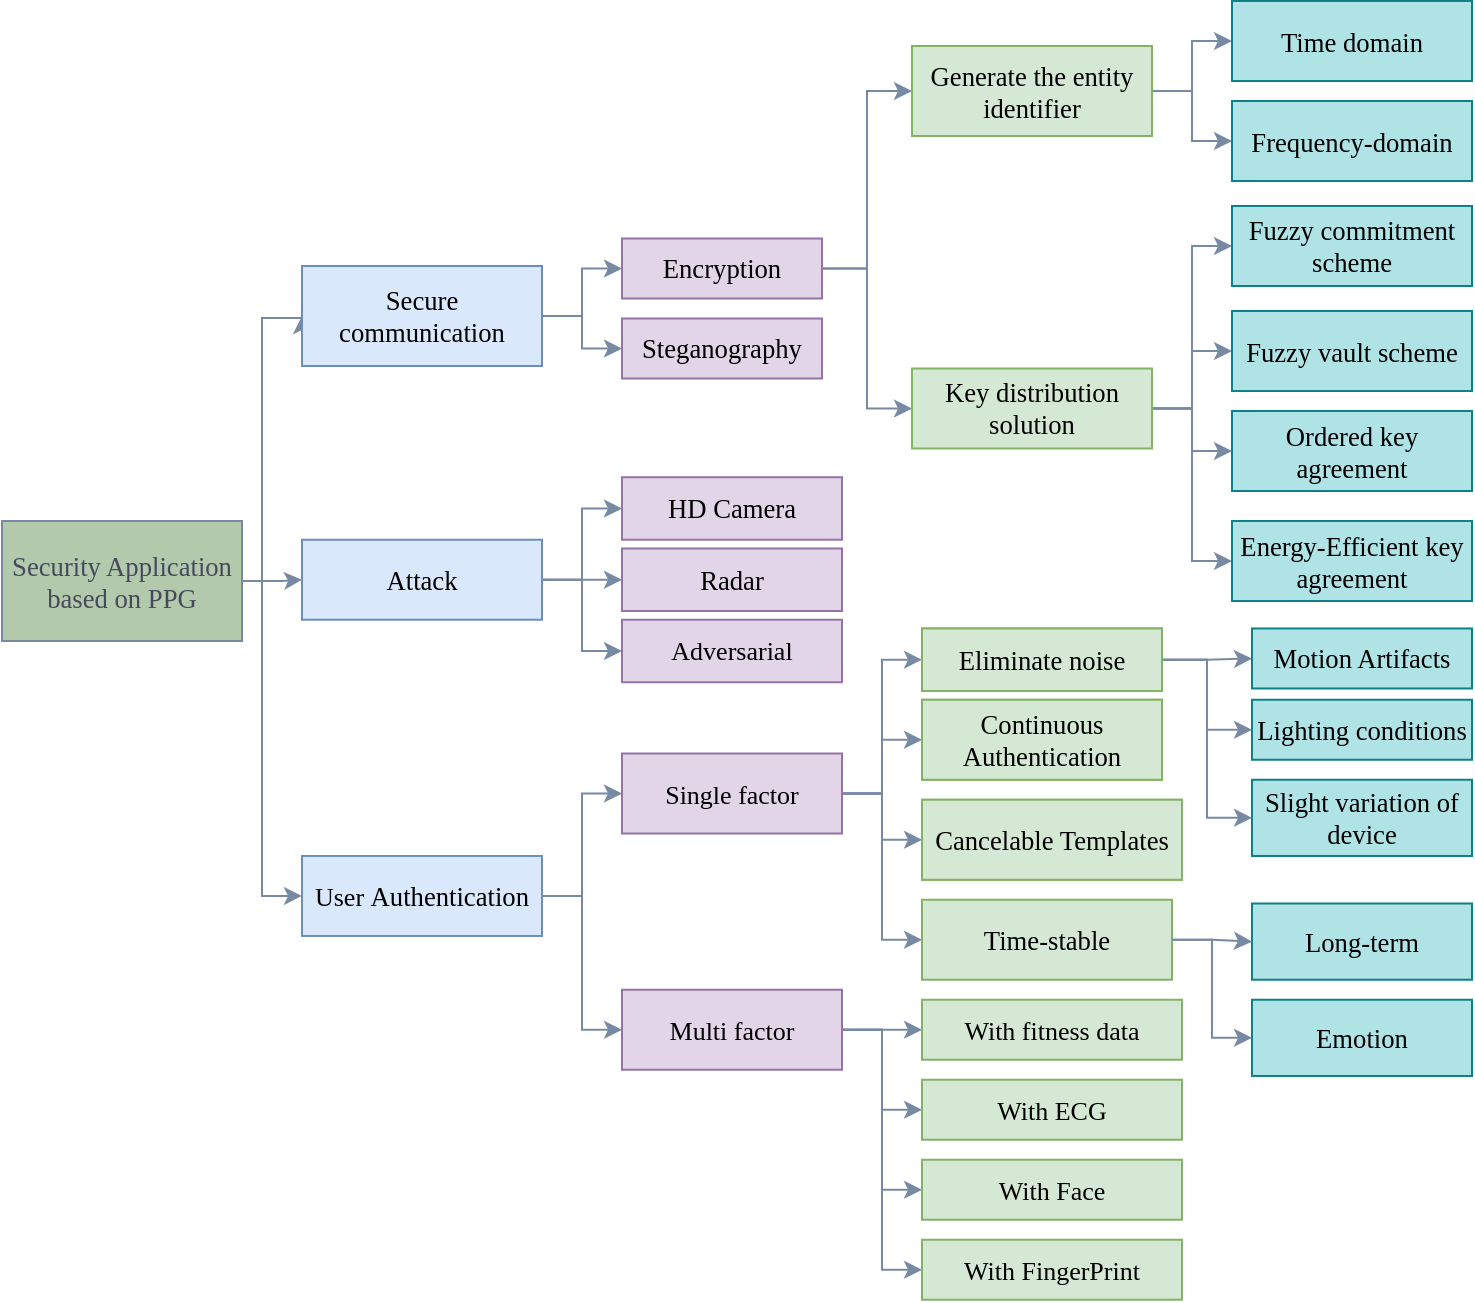 <mxfile version="14.6.13" type="github">
  <diagram id="R2lEEEUBdFMjLlhIrx00" name="Page-1">
    <mxGraphModel dx="1092" dy="716" grid="1" gridSize="10" guides="1" tooltips="1" connect="1" arrows="1" fold="1" page="1" pageScale="1" pageWidth="850" pageHeight="1100" math="0" shadow="0" extFonts="Permanent Marker^https://fonts.googleapis.com/css?family=Permanent+Marker">
      <root>
        <mxCell id="0" />
        <mxCell id="1" parent="0" />
        <mxCell id="hjBMN0ESbZGBYcGNyfqj-2" style="edgeStyle=orthogonalEdgeStyle;rounded=0;orthogonalLoop=1;jettySize=auto;html=1;entryX=0;entryY=0.5;entryDx=0;entryDy=0;fillColor=#B2C9AB;strokeColor=#788AA3;fontColor=#46495D;exitX=1;exitY=0.5;exitDx=0;exitDy=0;" parent="1" source="7kK_4Ma0JGCiKMvr0xMD-1" target="hjBMN0ESbZGBYcGNyfqj-1" edge="1">
          <mxGeometry relative="1" as="geometry">
            <Array as="points">
              <mxPoint x="210" y="398" />
              <mxPoint x="210" y="266" />
            </Array>
          </mxGeometry>
        </mxCell>
        <mxCell id="hjBMN0ESbZGBYcGNyfqj-5" style="edgeStyle=orthogonalEdgeStyle;rounded=0;orthogonalLoop=1;jettySize=auto;html=1;entryX=0;entryY=0.5;entryDx=0;entryDy=0;fillColor=#B2C9AB;strokeColor=#788AA3;fontColor=#46495D;" parent="1" source="7kK_4Ma0JGCiKMvr0xMD-1" target="hjBMN0ESbZGBYcGNyfqj-4" edge="1">
          <mxGeometry relative="1" as="geometry" />
        </mxCell>
        <mxCell id="hjBMN0ESbZGBYcGNyfqj-22" style="edgeStyle=orthogonalEdgeStyle;rounded=0;orthogonalLoop=1;jettySize=auto;html=1;fillColor=#B2C9AB;strokeColor=#788AA3;entryX=0;entryY=0.5;entryDx=0;entryDy=0;fontColor=#46495D;exitX=1;exitY=0.5;exitDx=0;exitDy=0;" parent="1" source="7kK_4Ma0JGCiKMvr0xMD-1" target="O8F0JCfiDlLxA4v2om1o-1" edge="1">
          <mxGeometry relative="1" as="geometry">
            <mxPoint x="175" y="470" as="targetPoint" />
            <Array as="points">
              <mxPoint x="210" y="398" />
              <mxPoint x="210" y="555" />
            </Array>
          </mxGeometry>
        </mxCell>
        <mxCell id="7kK_4Ma0JGCiKMvr0xMD-1" value="&lt;span style=&quot;font-size: 10pt&quot;&gt;&lt;font face=&quot;Times New Roman&quot;&gt;Security Application based on PPG&lt;/font&gt;&lt;/span&gt;" style="rounded=0;whiteSpace=wrap;html=1;fillColor=#B2C9AB;strokeColor=#788AA3;fontColor=#46495D;" parent="1" vertex="1">
          <mxGeometry x="80" y="367.5" width="120" height="60" as="geometry" />
        </mxCell>
        <mxCell id="hjBMN0ESbZGBYcGNyfqj-33" style="edgeStyle=orthogonalEdgeStyle;rounded=0;orthogonalLoop=1;jettySize=auto;html=1;entryX=0;entryY=0.5;entryDx=0;entryDy=0;fillColor=#B2C9AB;strokeColor=#788AA3;exitX=1;exitY=0.5;exitDx=0;exitDy=0;fontColor=#46495D;" parent="1" source="O8F0JCfiDlLxA4v2om1o-4" target="hjBMN0ESbZGBYcGNyfqj-32" edge="1">
          <mxGeometry relative="1" as="geometry">
            <mxPoint x="595" y="600.05" as="sourcePoint" />
          </mxGeometry>
        </mxCell>
        <mxCell id="hjBMN0ESbZGBYcGNyfqj-48" style="edgeStyle=orthogonalEdgeStyle;rounded=0;orthogonalLoop=1;jettySize=auto;html=1;entryX=0;entryY=0.5;entryDx=0;entryDy=0;fillColor=#B2C9AB;strokeColor=#788AA3;exitX=1;exitY=0.5;exitDx=0;exitDy=0;fontColor=#46495D;" parent="1" source="O8F0JCfiDlLxA4v2om1o-4" target="hjBMN0ESbZGBYcGNyfqj-47" edge="1">
          <mxGeometry relative="1" as="geometry">
            <mxPoint x="595" y="600.05" as="sourcePoint" />
          </mxGeometry>
        </mxCell>
        <mxCell id="hjBMN0ESbZGBYcGNyfqj-50" style="edgeStyle=orthogonalEdgeStyle;rounded=0;orthogonalLoop=1;jettySize=auto;html=1;entryX=0;entryY=0.5;entryDx=0;entryDy=0;fillColor=#B2C9AB;strokeColor=#788AA3;exitX=1;exitY=0.5;exitDx=0;exitDy=0;fontColor=#46495D;" parent="1" source="O8F0JCfiDlLxA4v2om1o-4" target="hjBMN0ESbZGBYcGNyfqj-49" edge="1">
          <mxGeometry relative="1" as="geometry">
            <mxPoint x="595" y="600.05" as="sourcePoint" />
          </mxGeometry>
        </mxCell>
        <mxCell id="hjBMN0ESbZGBYcGNyfqj-52" style="edgeStyle=orthogonalEdgeStyle;rounded=0;orthogonalLoop=1;jettySize=auto;html=1;entryX=0;entryY=0.5;entryDx=0;entryDy=0;fillColor=#B2C9AB;strokeColor=#788AA3;exitX=1;exitY=0.5;exitDx=0;exitDy=0;fontColor=#46495D;" parent="1" source="O8F0JCfiDlLxA4v2om1o-4" target="hjBMN0ESbZGBYcGNyfqj-51" edge="1">
          <mxGeometry relative="1" as="geometry">
            <mxPoint x="595" y="600.05" as="sourcePoint" />
          </mxGeometry>
        </mxCell>
        <mxCell id="hjBMN0ESbZGBYcGNyfqj-8" style="edgeStyle=orthogonalEdgeStyle;rounded=0;orthogonalLoop=1;jettySize=auto;html=1;entryX=0;entryY=0.5;entryDx=0;entryDy=0;fillColor=#B2C9AB;strokeColor=#788AA3;fontColor=#46495D;" parent="1" source="hjBMN0ESbZGBYcGNyfqj-1" target="hjBMN0ESbZGBYcGNyfqj-6" edge="1">
          <mxGeometry relative="1" as="geometry" />
        </mxCell>
        <mxCell id="hjBMN0ESbZGBYcGNyfqj-9" style="edgeStyle=orthogonalEdgeStyle;rounded=0;orthogonalLoop=1;jettySize=auto;html=1;entryX=0;entryY=0.5;entryDx=0;entryDy=0;fillColor=#B2C9AB;strokeColor=#788AA3;fontColor=#46495D;" parent="1" source="hjBMN0ESbZGBYcGNyfqj-1" target="hjBMN0ESbZGBYcGNyfqj-7" edge="1">
          <mxGeometry relative="1" as="geometry" />
        </mxCell>
        <mxCell id="hjBMN0ESbZGBYcGNyfqj-1" value="&lt;span style=&quot;font-size: 10pt&quot;&gt;&lt;font face=&quot;Times New Roman&quot;&gt;Secure communication&lt;/font&gt;&lt;/span&gt;" style="rounded=0;whiteSpace=wrap;html=1;fillColor=#dae8fc;strokeColor=#6c8ebf;" parent="1" vertex="1">
          <mxGeometry x="230" y="240" width="120" height="50" as="geometry" />
        </mxCell>
        <mxCell id="hjBMN0ESbZGBYcGNyfqj-27" style="edgeStyle=orthogonalEdgeStyle;rounded=0;orthogonalLoop=1;jettySize=auto;html=1;entryX=0;entryY=0.5;entryDx=0;entryDy=0;fillColor=#B2C9AB;strokeColor=#788AA3;fontColor=#46495D;" parent="1" source="hjBMN0ESbZGBYcGNyfqj-4" target="hjBMN0ESbZGBYcGNyfqj-26" edge="1">
          <mxGeometry relative="1" as="geometry" />
        </mxCell>
        <mxCell id="hjBMN0ESbZGBYcGNyfqj-29" style="edgeStyle=orthogonalEdgeStyle;rounded=0;orthogonalLoop=1;jettySize=auto;html=1;entryX=0;entryY=0.5;entryDx=0;entryDy=0;fillColor=#B2C9AB;strokeColor=#788AA3;fontColor=#46495D;" parent="1" source="hjBMN0ESbZGBYcGNyfqj-4" target="hjBMN0ESbZGBYcGNyfqj-28" edge="1">
          <mxGeometry relative="1" as="geometry" />
        </mxCell>
        <mxCell id="O8F0JCfiDlLxA4v2om1o-23" style="edgeStyle=orthogonalEdgeStyle;rounded=0;orthogonalLoop=1;jettySize=auto;html=1;entryX=0;entryY=0.5;entryDx=0;entryDy=0;fillColor=#B2C9AB;strokeColor=#788AA3;fontColor=#46495D;" parent="1" source="hjBMN0ESbZGBYcGNyfqj-4" target="hjBMN0ESbZGBYcGNyfqj-23" edge="1">
          <mxGeometry relative="1" as="geometry" />
        </mxCell>
        <mxCell id="hjBMN0ESbZGBYcGNyfqj-4" value="&lt;span style=&quot;font-family: &amp;#34;noto_regular&amp;#34; ; font-size: 10pt&quot;&gt;Attack&lt;/span&gt;" style="rounded=0;whiteSpace=wrap;html=1;fillColor=#dae8fc;strokeColor=#6c8ebf;" parent="1" vertex="1">
          <mxGeometry x="230" y="376.87" width="120" height="40" as="geometry" />
        </mxCell>
        <mxCell id="hjBMN0ESbZGBYcGNyfqj-12" style="edgeStyle=orthogonalEdgeStyle;rounded=0;orthogonalLoop=1;jettySize=auto;html=1;entryX=0;entryY=0.5;entryDx=0;entryDy=0;fillColor=#B2C9AB;strokeColor=#788AA3;fontColor=#46495D;" parent="1" source="hjBMN0ESbZGBYcGNyfqj-6" target="hjBMN0ESbZGBYcGNyfqj-10" edge="1">
          <mxGeometry relative="1" as="geometry" />
        </mxCell>
        <mxCell id="hjBMN0ESbZGBYcGNyfqj-13" style="edgeStyle=orthogonalEdgeStyle;rounded=0;orthogonalLoop=1;jettySize=auto;html=1;entryX=0;entryY=0.5;entryDx=0;entryDy=0;fillColor=#B2C9AB;strokeColor=#788AA3;fontColor=#46495D;" parent="1" source="hjBMN0ESbZGBYcGNyfqj-6" target="hjBMN0ESbZGBYcGNyfqj-11" edge="1">
          <mxGeometry relative="1" as="geometry" />
        </mxCell>
        <mxCell id="hjBMN0ESbZGBYcGNyfqj-6" value="&lt;span style=&quot;font-family: &amp;#34;noto_regular&amp;#34; ; font-size: 10pt&quot;&gt;Encryption&lt;/span&gt;" style="rounded=0;whiteSpace=wrap;html=1;fillColor=#e1d5e7;strokeColor=#9673a6;" parent="1" vertex="1">
          <mxGeometry x="390" y="226.25" width="100" height="30" as="geometry" />
        </mxCell>
        <mxCell id="hjBMN0ESbZGBYcGNyfqj-7" value="&lt;span style=&quot;font-family: &amp;#34;noto_regular&amp;#34; ; font-size: 10pt&quot;&gt;Steganography&lt;/span&gt;" style="rounded=0;whiteSpace=wrap;html=1;fillColor=#e1d5e7;strokeColor=#9673a6;" parent="1" vertex="1">
          <mxGeometry x="390" y="266.25" width="100" height="30" as="geometry" />
        </mxCell>
        <mxCell id="O8F0JCfiDlLxA4v2om1o-10" style="edgeStyle=orthogonalEdgeStyle;rounded=0;orthogonalLoop=1;jettySize=auto;html=1;entryX=0;entryY=0.5;entryDx=0;entryDy=0;fillColor=#B2C9AB;strokeColor=#788AA3;fontColor=#46495D;" parent="1" source="hjBMN0ESbZGBYcGNyfqj-10" target="O8F0JCfiDlLxA4v2om1o-11" edge="1">
          <mxGeometry relative="1" as="geometry">
            <mxPoint x="680" y="130" as="targetPoint" />
          </mxGeometry>
        </mxCell>
        <mxCell id="O8F0JCfiDlLxA4v2om1o-13" style="edgeStyle=orthogonalEdgeStyle;rounded=0;orthogonalLoop=1;jettySize=auto;html=1;entryX=0;entryY=0.5;entryDx=0;entryDy=0;fillColor=#B2C9AB;strokeColor=#788AA3;fontColor=#46495D;" parent="1" source="hjBMN0ESbZGBYcGNyfqj-10" target="O8F0JCfiDlLxA4v2om1o-12" edge="1">
          <mxGeometry relative="1" as="geometry" />
        </mxCell>
        <mxCell id="hjBMN0ESbZGBYcGNyfqj-10" value="&lt;span style=&quot;font-family: &amp;#34;noto_regular&amp;#34; ; font-size: 10pt&quot;&gt;Generate the entity identifier&lt;/span&gt;" style="rounded=0;whiteSpace=wrap;html=1;fillColor=#d5e8d4;strokeColor=#82b366;" parent="1" vertex="1">
          <mxGeometry x="535" y="130" width="120" height="45" as="geometry" />
        </mxCell>
        <mxCell id="hjBMN0ESbZGBYcGNyfqj-18" style="edgeStyle=orthogonalEdgeStyle;rounded=0;orthogonalLoop=1;jettySize=auto;html=1;entryX=0;entryY=0.5;entryDx=0;entryDy=0;fillColor=#B2C9AB;strokeColor=#788AA3;fontColor=#46495D;" parent="1" source="hjBMN0ESbZGBYcGNyfqj-11" target="hjBMN0ESbZGBYcGNyfqj-14" edge="1">
          <mxGeometry relative="1" as="geometry" />
        </mxCell>
        <mxCell id="hjBMN0ESbZGBYcGNyfqj-19" style="edgeStyle=orthogonalEdgeStyle;rounded=0;orthogonalLoop=1;jettySize=auto;html=1;fillColor=#B2C9AB;strokeColor=#788AA3;entryX=0;entryY=0.5;entryDx=0;entryDy=0;fontColor=#46495D;" parent="1" source="hjBMN0ESbZGBYcGNyfqj-11" target="hjBMN0ESbZGBYcGNyfqj-15" edge="1">
          <mxGeometry relative="1" as="geometry" />
        </mxCell>
        <mxCell id="hjBMN0ESbZGBYcGNyfqj-20" style="edgeStyle=orthogonalEdgeStyle;rounded=0;orthogonalLoop=1;jettySize=auto;html=1;entryX=0;entryY=0.5;entryDx=0;entryDy=0;fillColor=#B2C9AB;strokeColor=#788AA3;fontColor=#46495D;" parent="1" source="hjBMN0ESbZGBYcGNyfqj-11" target="hjBMN0ESbZGBYcGNyfqj-16" edge="1">
          <mxGeometry relative="1" as="geometry" />
        </mxCell>
        <mxCell id="hjBMN0ESbZGBYcGNyfqj-21" style="edgeStyle=orthogonalEdgeStyle;rounded=0;orthogonalLoop=1;jettySize=auto;html=1;entryX=0;entryY=0.5;entryDx=0;entryDy=0;fillColor=#B2C9AB;strokeColor=#788AA3;fontColor=#46495D;" parent="1" source="hjBMN0ESbZGBYcGNyfqj-11" target="hjBMN0ESbZGBYcGNyfqj-17" edge="1">
          <mxGeometry relative="1" as="geometry" />
        </mxCell>
        <mxCell id="hjBMN0ESbZGBYcGNyfqj-11" value="&lt;span style=&quot;font-family: &amp;#34;noto_regular&amp;#34; ; font-size: 10pt&quot;&gt;Key distribution solution&lt;/span&gt;" style="rounded=0;whiteSpace=wrap;html=1;fillColor=#d5e8d4;strokeColor=#82b366;" parent="1" vertex="1">
          <mxGeometry x="535" y="291.25" width="120" height="40" as="geometry" />
        </mxCell>
        <mxCell id="hjBMN0ESbZGBYcGNyfqj-14" value="&lt;span style=&quot;font-size: 10pt&quot;&gt;&lt;font face=&quot;Times New Roman&quot;&gt;Fuzzy commitment scheme&lt;/font&gt;&lt;/span&gt;" style="rounded=0;whiteSpace=wrap;html=1;fillColor=#b0e3e6;strokeColor=#0e8088;" parent="1" vertex="1">
          <mxGeometry x="695" y="210" width="120" height="40" as="geometry" />
        </mxCell>
        <mxCell id="hjBMN0ESbZGBYcGNyfqj-15" value="&lt;span style=&quot;font-family: &amp;#34;noto_regular&amp;#34; ; font-size: 10pt&quot;&gt;Fuzzy vault scheme&lt;/span&gt;" style="rounded=0;whiteSpace=wrap;html=1;fillColor=#b0e3e6;strokeColor=#0e8088;" parent="1" vertex="1">
          <mxGeometry x="695" y="262.5" width="120" height="40" as="geometry" />
        </mxCell>
        <mxCell id="hjBMN0ESbZGBYcGNyfqj-16" value="&lt;span style=&quot;font-size: 10pt&quot;&gt;&lt;font face=&quot;Times New Roman&quot;&gt;Ordered key agreement&lt;/font&gt;&lt;/span&gt;" style="rounded=0;whiteSpace=wrap;html=1;fillColor=#b0e3e6;strokeColor=#0e8088;" parent="1" vertex="1">
          <mxGeometry x="695" y="312.5" width="120" height="40" as="geometry" />
        </mxCell>
        <mxCell id="hjBMN0ESbZGBYcGNyfqj-17" value="&lt;span style=&quot;font-family: &amp;#34;noto_regular&amp;#34; ; font-size: 10pt&quot;&gt;Energy-Efficient key agreement&lt;/span&gt;" style="rounded=0;whiteSpace=wrap;html=1;fillColor=#b0e3e6;strokeColor=#0e8088;" parent="1" vertex="1">
          <mxGeometry x="695" y="367.5" width="120" height="40" as="geometry" />
        </mxCell>
        <mxCell id="hjBMN0ESbZGBYcGNyfqj-23" value="&lt;span style=&quot;font-family: &amp;#34;noto_regular&amp;#34; ; font-size: 10pt&quot;&gt;HD Camera&lt;/span&gt;" style="rounded=0;whiteSpace=wrap;html=1;fillColor=#e1d5e7;strokeColor=#9673a6;" parent="1" vertex="1">
          <mxGeometry x="390" y="345.62" width="110" height="31.25" as="geometry" />
        </mxCell>
        <mxCell id="hjBMN0ESbZGBYcGNyfqj-26" value="&lt;span style=&quot;font-family: &amp;#34;noto_regular&amp;#34; ; font-size: 10pt&quot;&gt;Radar&lt;/span&gt;" style="rounded=0;whiteSpace=wrap;html=1;fillColor=#e1d5e7;strokeColor=#9673a6;" parent="1" vertex="1">
          <mxGeometry x="390" y="381.25" width="110" height="31.25" as="geometry" />
        </mxCell>
        <mxCell id="hjBMN0ESbZGBYcGNyfqj-28" value="&lt;span style=&quot;font-family: &amp;#34;times new roman&amp;#34; ; font-size: 13px ; text-align: left&quot;&gt;Adversarial &lt;/span&gt;" style="rounded=0;whiteSpace=wrap;html=1;fillColor=#e1d5e7;strokeColor=#9673a6;" parent="1" vertex="1">
          <mxGeometry x="390" y="416.87" width="110" height="31.25" as="geometry" />
        </mxCell>
        <mxCell id="hjBMN0ESbZGBYcGNyfqj-32" value="&lt;span style=&quot;font-family: &amp;#34;noto_regular&amp;#34; ; font-size: 10pt&quot;&gt;Eliminate noise&lt;/span&gt;" style="rounded=0;whiteSpace=wrap;html=1;fillColor=#d5e8d4;strokeColor=#82b366;" parent="1" vertex="1">
          <mxGeometry x="540" y="421.24" width="120" height="31.25" as="geometry" />
        </mxCell>
        <mxCell id="hjBMN0ESbZGBYcGNyfqj-42" style="edgeStyle=orthogonalEdgeStyle;rounded=0;orthogonalLoop=1;jettySize=auto;html=1;entryX=0;entryY=0.5;entryDx=0;entryDy=0;fillColor=#B2C9AB;strokeColor=#788AA3;exitX=1;exitY=0.5;exitDx=0;exitDy=0;fontColor=#46495D;" parent="1" source="hjBMN0ESbZGBYcGNyfqj-32" target="hjBMN0ESbZGBYcGNyfqj-41" edge="1">
          <mxGeometry relative="1" as="geometry">
            <mxPoint x="695" y="569.995" as="sourcePoint" />
          </mxGeometry>
        </mxCell>
        <mxCell id="hjBMN0ESbZGBYcGNyfqj-44" style="edgeStyle=orthogonalEdgeStyle;rounded=0;orthogonalLoop=1;jettySize=auto;html=1;entryX=0;entryY=0.5;entryDx=0;entryDy=0;fillColor=#B2C9AB;strokeColor=#788AA3;exitX=1;exitY=0.5;exitDx=0;exitDy=0;fontColor=#46495D;" parent="1" source="hjBMN0ESbZGBYcGNyfqj-32" target="hjBMN0ESbZGBYcGNyfqj-43" edge="1">
          <mxGeometry relative="1" as="geometry">
            <mxPoint x="695" y="569.995" as="sourcePoint" />
          </mxGeometry>
        </mxCell>
        <mxCell id="hjBMN0ESbZGBYcGNyfqj-46" style="edgeStyle=orthogonalEdgeStyle;rounded=0;orthogonalLoop=1;jettySize=auto;html=1;entryX=0;entryY=0.5;entryDx=0;entryDy=0;fillColor=#B2C9AB;strokeColor=#788AA3;exitX=1;exitY=0.5;exitDx=0;exitDy=0;fontColor=#46495D;" parent="1" source="hjBMN0ESbZGBYcGNyfqj-32" target="hjBMN0ESbZGBYcGNyfqj-45" edge="1">
          <mxGeometry relative="1" as="geometry">
            <mxPoint x="695" y="569.995" as="sourcePoint" />
          </mxGeometry>
        </mxCell>
        <mxCell id="hjBMN0ESbZGBYcGNyfqj-41" value="&lt;font face=&quot;noto_regular&quot;&gt;&lt;span style=&quot;font-size: 13.333px&quot;&gt;Motion Artifacts&lt;/span&gt;&lt;/font&gt;" style="rounded=0;whiteSpace=wrap;html=1;fillColor=#b0e3e6;strokeColor=#0e8088;" parent="1" vertex="1">
          <mxGeometry x="705" y="421.24" width="110" height="30" as="geometry" />
        </mxCell>
        <mxCell id="hjBMN0ESbZGBYcGNyfqj-43" value="&lt;font face=&quot;noto_regular&quot;&gt;&lt;span style=&quot;font-size: 13.333px&quot;&gt;Lighting conditions&lt;/span&gt;&lt;/font&gt;" style="rounded=0;whiteSpace=wrap;html=1;fillColor=#b0e3e6;strokeColor=#0e8088;" parent="1" vertex="1">
          <mxGeometry x="705" y="456.87" width="110" height="30" as="geometry" />
        </mxCell>
        <mxCell id="hjBMN0ESbZGBYcGNyfqj-45" value="&lt;font face=&quot;noto_regular&quot;&gt;&lt;span style=&quot;font-size: 13.333px&quot;&gt;Slight variation of device&lt;/span&gt;&lt;/font&gt;" style="rounded=0;whiteSpace=wrap;html=1;fillColor=#b0e3e6;strokeColor=#0e8088;" parent="1" vertex="1">
          <mxGeometry x="705" y="496.87" width="110" height="38.12" as="geometry" />
        </mxCell>
        <mxCell id="hjBMN0ESbZGBYcGNyfqj-47" value="&lt;span style=&quot;font-family: &amp;#34;noto_regular&amp;#34; ; font-size: 10pt&quot;&gt;Continuous Authentication&lt;/span&gt;" style="rounded=0;whiteSpace=wrap;html=1;fillColor=#d5e8d4;strokeColor=#82b366;" parent="1" vertex="1">
          <mxGeometry x="540" y="456.87" width="120" height="40" as="geometry" />
        </mxCell>
        <mxCell id="hjBMN0ESbZGBYcGNyfqj-49" value="&lt;span style=&quot;font-family: &amp;#34;noto_regular&amp;#34; ; font-size: 10pt&quot;&gt;Cancelable Templates&lt;/span&gt;" style="rounded=0;whiteSpace=wrap;html=1;fillColor=#d5e8d4;strokeColor=#82b366;" parent="1" vertex="1">
          <mxGeometry x="540" y="506.87" width="130" height="40" as="geometry" />
        </mxCell>
        <mxCell id="hjBMN0ESbZGBYcGNyfqj-51" value="&lt;p&gt;&lt;font face=&quot;noto_regular&quot;&gt;&lt;span style=&quot;font-size: 13.333px&quot;&gt;Time-stable&lt;/span&gt;&lt;/font&gt;&lt;br&gt;&lt;/p&gt;" style="rounded=0;whiteSpace=wrap;html=1;fillColor=#d5e8d4;strokeColor=#82b366;" parent="1" vertex="1">
          <mxGeometry x="540" y="556.87" width="125" height="40" as="geometry" />
        </mxCell>
        <mxCell id="O8F0JCfiDlLxA4v2om1o-5" style="edgeStyle=orthogonalEdgeStyle;rounded=0;orthogonalLoop=1;jettySize=auto;html=1;entryX=0;entryY=0.5;entryDx=0;entryDy=0;fillColor=#B2C9AB;strokeColor=#788AA3;fontColor=#46495D;" parent="1" source="O8F0JCfiDlLxA4v2om1o-1" target="O8F0JCfiDlLxA4v2om1o-4" edge="1">
          <mxGeometry relative="1" as="geometry" />
        </mxCell>
        <mxCell id="O8F0JCfiDlLxA4v2om1o-7" style="edgeStyle=orthogonalEdgeStyle;rounded=0;orthogonalLoop=1;jettySize=auto;html=1;entryX=0;entryY=0.5;entryDx=0;entryDy=0;fillColor=#B2C9AB;strokeColor=#788AA3;fontColor=#46495D;" parent="1" source="O8F0JCfiDlLxA4v2om1o-1" target="O8F0JCfiDlLxA4v2om1o-6" edge="1">
          <mxGeometry relative="1" as="geometry" />
        </mxCell>
        <mxCell id="O8F0JCfiDlLxA4v2om1o-1" value="&lt;font face=&quot;Times New Roman&quot;&gt;User&amp;nbsp;&lt;span style=&quot;font-size: 10pt&quot;&gt;Authentication&lt;/span&gt;&lt;/font&gt;" style="rounded=0;whiteSpace=wrap;html=1;fontSize=13;fillColor=#dae8fc;strokeColor=#6c8ebf;" parent="1" vertex="1">
          <mxGeometry x="230" y="534.99" width="120" height="40" as="geometry" />
        </mxCell>
        <mxCell id="O8F0JCfiDlLxA4v2om1o-4" value="&lt;font face=&quot;Times New Roman&quot;&gt;Single factor&lt;/font&gt;" style="rounded=0;whiteSpace=wrap;html=1;fontSize=13;fillColor=#e1d5e7;strokeColor=#9673a6;" parent="1" vertex="1">
          <mxGeometry x="390" y="483.75" width="110" height="40" as="geometry" />
        </mxCell>
        <mxCell id="O8F0JCfiDlLxA4v2om1o-15" value="" style="edgeStyle=orthogonalEdgeStyle;rounded=0;orthogonalLoop=1;jettySize=auto;html=1;fillColor=#B2C9AB;strokeColor=#788AA3;fontColor=#46495D;" parent="1" source="O8F0JCfiDlLxA4v2om1o-6" target="O8F0JCfiDlLxA4v2om1o-14" edge="1">
          <mxGeometry relative="1" as="geometry" />
        </mxCell>
        <mxCell id="O8F0JCfiDlLxA4v2om1o-19" style="edgeStyle=orthogonalEdgeStyle;rounded=0;orthogonalLoop=1;jettySize=auto;html=1;entryX=0;entryY=0.5;entryDx=0;entryDy=0;fillColor=#B2C9AB;strokeColor=#788AA3;fontColor=#46495D;" parent="1" source="O8F0JCfiDlLxA4v2om1o-6" target="O8F0JCfiDlLxA4v2om1o-16" edge="1">
          <mxGeometry relative="1" as="geometry" />
        </mxCell>
        <mxCell id="O8F0JCfiDlLxA4v2om1o-20" style="edgeStyle=orthogonalEdgeStyle;rounded=0;orthogonalLoop=1;jettySize=auto;html=1;entryX=0;entryY=0.5;entryDx=0;entryDy=0;fillColor=#B2C9AB;strokeColor=#788AA3;fontColor=#46495D;" parent="1" source="O8F0JCfiDlLxA4v2om1o-6" target="O8F0JCfiDlLxA4v2om1o-17" edge="1">
          <mxGeometry relative="1" as="geometry" />
        </mxCell>
        <mxCell id="O8F0JCfiDlLxA4v2om1o-21" style="edgeStyle=orthogonalEdgeStyle;rounded=0;orthogonalLoop=1;jettySize=auto;html=1;entryX=0;entryY=0.5;entryDx=0;entryDy=0;fillColor=#B2C9AB;strokeColor=#788AA3;fontColor=#46495D;" parent="1" source="O8F0JCfiDlLxA4v2om1o-6" target="O8F0JCfiDlLxA4v2om1o-18" edge="1">
          <mxGeometry relative="1" as="geometry" />
        </mxCell>
        <mxCell id="O8F0JCfiDlLxA4v2om1o-6" value="&lt;font face=&quot;Times New Roman&quot;&gt;Multi factor&lt;/font&gt;" style="rounded=0;whiteSpace=wrap;html=1;fontSize=13;fillColor=#e1d5e7;strokeColor=#9673a6;" parent="1" vertex="1">
          <mxGeometry x="390" y="601.87" width="110" height="40" as="geometry" />
        </mxCell>
        <mxCell id="O8F0JCfiDlLxA4v2om1o-11" value="&lt;font face=&quot;Times New Roman&quot;&gt;&lt;span style=&quot;font-size: 10pt&quot;&gt;Time &lt;/span&gt;&lt;span style=&quot;font-size: 13.333px&quot;&gt;domain&lt;/span&gt;&lt;br&gt;&lt;/font&gt;" style="rounded=0;whiteSpace=wrap;html=1;fillColor=#b0e3e6;strokeColor=#0e8088;" parent="1" vertex="1">
          <mxGeometry x="695" y="107.5" width="120" height="40" as="geometry" />
        </mxCell>
        <mxCell id="O8F0JCfiDlLxA4v2om1o-12" value="&lt;font face=&quot;Times New Roman&quot;&gt;&lt;span style=&quot;font-size: 13.333px&quot;&gt;Frequency-domain&lt;/span&gt;&lt;br&gt;&lt;/font&gt;" style="rounded=0;whiteSpace=wrap;html=1;fillColor=#b0e3e6;strokeColor=#0e8088;" parent="1" vertex="1">
          <mxGeometry x="695" y="157.5" width="120" height="40" as="geometry" />
        </mxCell>
        <mxCell id="O8F0JCfiDlLxA4v2om1o-14" value="&lt;font face=&quot;Times New Roman&quot;&gt;With&amp;nbsp;fitness data&lt;/font&gt;" style="whiteSpace=wrap;html=1;rounded=0;fontSize=13;strokeColor=#82b366;fillColor=#d5e8d4;" parent="1" vertex="1">
          <mxGeometry x="540" y="606.87" width="130" height="30" as="geometry" />
        </mxCell>
        <mxCell id="O8F0JCfiDlLxA4v2om1o-16" value="&lt;font face=&quot;Times New Roman&quot;&gt;With&amp;nbsp;ECG&lt;/font&gt;" style="whiteSpace=wrap;html=1;rounded=0;fontSize=13;strokeColor=#82b366;fillColor=#d5e8d4;" parent="1" vertex="1">
          <mxGeometry x="540" y="646.87" width="130" height="30" as="geometry" />
        </mxCell>
        <mxCell id="O8F0JCfiDlLxA4v2om1o-17" value="&lt;font face=&quot;Times New Roman&quot;&gt;With&amp;nbsp;Face&lt;/font&gt;" style="whiteSpace=wrap;html=1;rounded=0;fontSize=13;strokeColor=#82b366;fillColor=#d5e8d4;" parent="1" vertex="1">
          <mxGeometry x="540" y="686.87" width="130" height="30" as="geometry" />
        </mxCell>
        <mxCell id="O8F0JCfiDlLxA4v2om1o-18" value="&lt;font face=&quot;Times New Roman&quot;&gt;With&amp;nbsp;FingerPrint&lt;/font&gt;" style="whiteSpace=wrap;html=1;rounded=0;fontSize=13;strokeColor=#82b366;fillColor=#d5e8d4;" parent="1" vertex="1">
          <mxGeometry x="540" y="726.87" width="130" height="30" as="geometry" />
        </mxCell>
        <mxCell id="O8F0JCfiDlLxA4v2om1o-26" value="&lt;span style=&quot;font-family: &amp;#34;noto_regular&amp;#34; ; font-size: 10pt&quot;&gt;Eliminate noise&lt;/span&gt;" style="rounded=0;whiteSpace=wrap;html=1;fillColor=#d5e8d4;strokeColor=#82b366;" parent="1" vertex="1">
          <mxGeometry x="540" y="421.24" width="120" height="31.25" as="geometry" />
        </mxCell>
        <mxCell id="O8F0JCfiDlLxA4v2om1o-27" value="&lt;span style=&quot;font-family: &amp;#34;noto_regular&amp;#34; ; font-size: 10pt&quot;&gt;Continuous Authentication&lt;/span&gt;" style="rounded=0;whiteSpace=wrap;html=1;fillColor=#d5e8d4;strokeColor=#82b366;" parent="1" vertex="1">
          <mxGeometry x="540" y="456.87" width="120" height="40" as="geometry" />
        </mxCell>
        <mxCell id="O8F0JCfiDlLxA4v2om1o-28" value="&lt;span style=&quot;font-family: &amp;#34;noto_regular&amp;#34; ; font-size: 10pt&quot;&gt;Cancelable Templates&lt;/span&gt;" style="rounded=0;whiteSpace=wrap;html=1;fillColor=#d5e8d4;strokeColor=#82b366;" parent="1" vertex="1">
          <mxGeometry x="540" y="506.87" width="130" height="40" as="geometry" />
        </mxCell>
        <mxCell id="9mRMOqYm-txZokKRFZZr-3" value="&lt;font face=&quot;noto_regular&quot;&gt;&lt;span style=&quot;font-size: 13.333px&quot;&gt;Long-term&lt;/span&gt;&lt;/font&gt;" style="rounded=0;whiteSpace=wrap;html=1;fillColor=#b0e3e6;strokeColor=#0e8088;" vertex="1" parent="1">
          <mxGeometry x="705" y="558.75" width="110" height="38.12" as="geometry" />
        </mxCell>
        <mxCell id="9mRMOqYm-txZokKRFZZr-4" style="edgeStyle=orthogonalEdgeStyle;rounded=0;orthogonalLoop=1;jettySize=auto;html=1;fillColor=#B2C9AB;strokeColor=#788AA3;exitX=1;exitY=0.5;exitDx=0;exitDy=0;fontColor=#46495D;entryX=0;entryY=0.5;entryDx=0;entryDy=0;" edge="1" parent="1" source="hjBMN0ESbZGBYcGNyfqj-51" target="9mRMOqYm-txZokKRFZZr-3">
          <mxGeometry relative="1" as="geometry">
            <mxPoint x="685" y="567.805" as="sourcePoint" />
            <mxPoint x="730" y="600" as="targetPoint" />
          </mxGeometry>
        </mxCell>
        <mxCell id="9mRMOqYm-txZokKRFZZr-5" value="&lt;font face=&quot;noto_regular&quot;&gt;&lt;span style=&quot;font-size: 13.333px&quot;&gt;Emotion&lt;/span&gt;&lt;/font&gt;" style="rounded=0;whiteSpace=wrap;html=1;fillColor=#b0e3e6;strokeColor=#0e8088;" vertex="1" parent="1">
          <mxGeometry x="705" y="606.87" width="110" height="38.12" as="geometry" />
        </mxCell>
        <mxCell id="9mRMOqYm-txZokKRFZZr-6" style="edgeStyle=orthogonalEdgeStyle;rounded=0;orthogonalLoop=1;jettySize=auto;html=1;fillColor=#B2C9AB;strokeColor=#788AA3;exitX=1;exitY=0.5;exitDx=0;exitDy=0;fontColor=#46495D;entryX=0;entryY=0.5;entryDx=0;entryDy=0;" edge="1" parent="1" source="hjBMN0ESbZGBYcGNyfqj-51" target="9mRMOqYm-txZokKRFZZr-5">
          <mxGeometry relative="1" as="geometry">
            <mxPoint x="675" y="586.87" as="sourcePoint" />
            <mxPoint x="715" y="587.81" as="targetPoint" />
          </mxGeometry>
        </mxCell>
      </root>
    </mxGraphModel>
  </diagram>
</mxfile>
